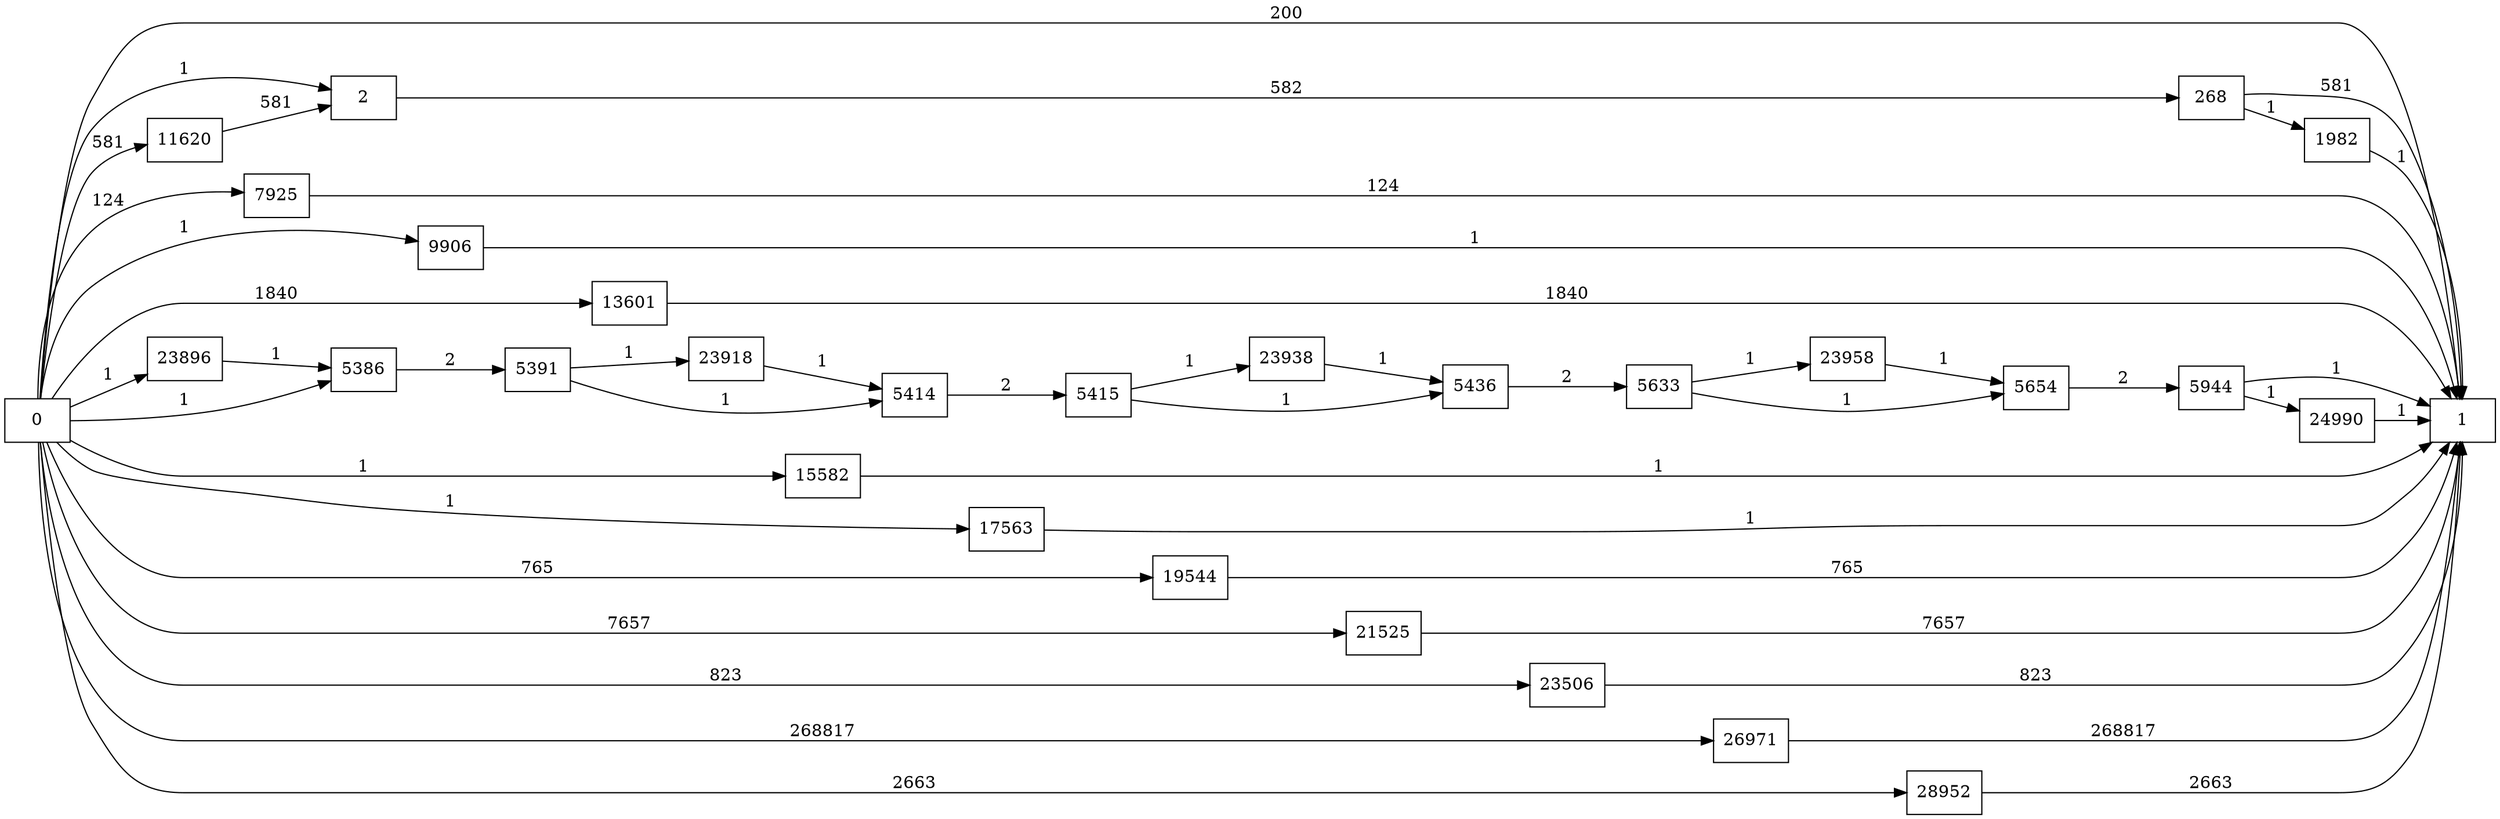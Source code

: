 digraph {
	graph [rankdir=LR]
	node [shape=rectangle]
	2 -> 268 [label=582]
	268 -> 1 [label=581]
	268 -> 1982 [label=1]
	1982 -> 1 [label=1]
	5386 -> 5391 [label=2]
	5391 -> 5414 [label=1]
	5391 -> 23918 [label=1]
	5414 -> 5415 [label=2]
	5415 -> 5436 [label=1]
	5415 -> 23938 [label=1]
	5436 -> 5633 [label=2]
	5633 -> 5654 [label=1]
	5633 -> 23958 [label=1]
	5654 -> 5944 [label=2]
	5944 -> 1 [label=1]
	5944 -> 24990 [label=1]
	7925 -> 1 [label=124]
	9906 -> 1 [label=1]
	11620 -> 2 [label=581]
	13601 -> 1 [label=1840]
	15582 -> 1 [label=1]
	17563 -> 1 [label=1]
	19544 -> 1 [label=765]
	21525 -> 1 [label=7657]
	23506 -> 1 [label=823]
	23896 -> 5386 [label=1]
	23918 -> 5414 [label=1]
	23938 -> 5436 [label=1]
	23958 -> 5654 [label=1]
	24990 -> 1 [label=1]
	26971 -> 1 [label=268817]
	28952 -> 1 [label=2663]
	0 -> 2 [label=1]
	0 -> 1 [label=200]
	0 -> 5386 [label=1]
	0 -> 7925 [label=124]
	0 -> 9906 [label=1]
	0 -> 11620 [label=581]
	0 -> 13601 [label=1840]
	0 -> 15582 [label=1]
	0 -> 17563 [label=1]
	0 -> 19544 [label=765]
	0 -> 21525 [label=7657]
	0 -> 23506 [label=823]
	0 -> 23896 [label=1]
	0 -> 26971 [label=268817]
	0 -> 28952 [label=2663]
}
